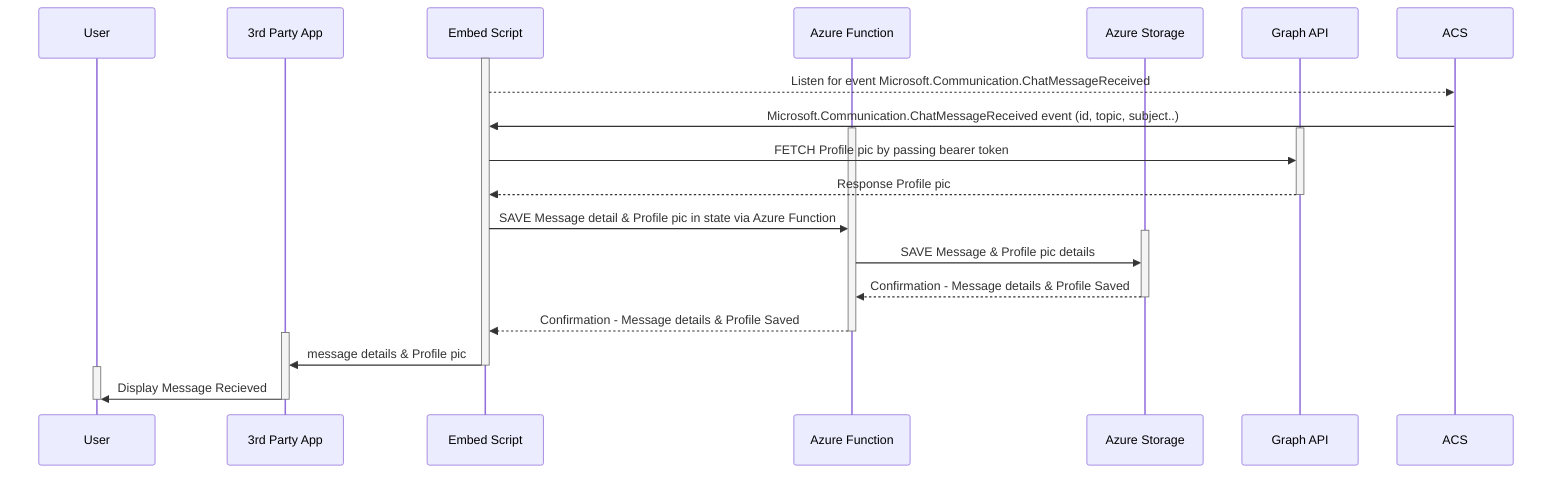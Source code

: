 %% Message Recieved Sequence Diagram

sequenceDiagram
    participant User
    participant 3rd Party App
    participant Embed Script
    participant Azure Function
    participant Azure Storage
    participant Graph API
    participant ACS

    
    
    activate Embed Script
    Embed Script-->>ACS: Listen for event Microsoft.Communication.ChatMessageReceived
    ACS ->>Embed Script:Microsoft.Communication.ChatMessageReceived event (id, topic, subject..)
    activate Azure Function
    activate Graph API
    Embed Script->>Graph API:FETCH Profile pic by passing bearer token
    Graph API-->>Embed Script:Response Profile pic
    deactivate Graph API
    Embed Script ->>Azure Function:SAVE Message detail & Profile pic in state via Azure Function
    activate Azure Storage
    Azure Function ->> Azure Storage: SAVE Message & Profile pic details
    Azure Storage -->>Azure Function:Confirmation - Message details & Profile Saved
    deactivate Azure Storage
    Azure Function -->> Embed Script: Confirmation - Message details & Profile Saved
    deactivate Azure Function
    activate 3rd Party App
    Embed Script->>3rd Party App: message details & Profile pic
    deactivate Embed Script
    activate User
    3rd Party App->> User: Display Message Recieved
    deactivate 3rd Party App
    deactivate User